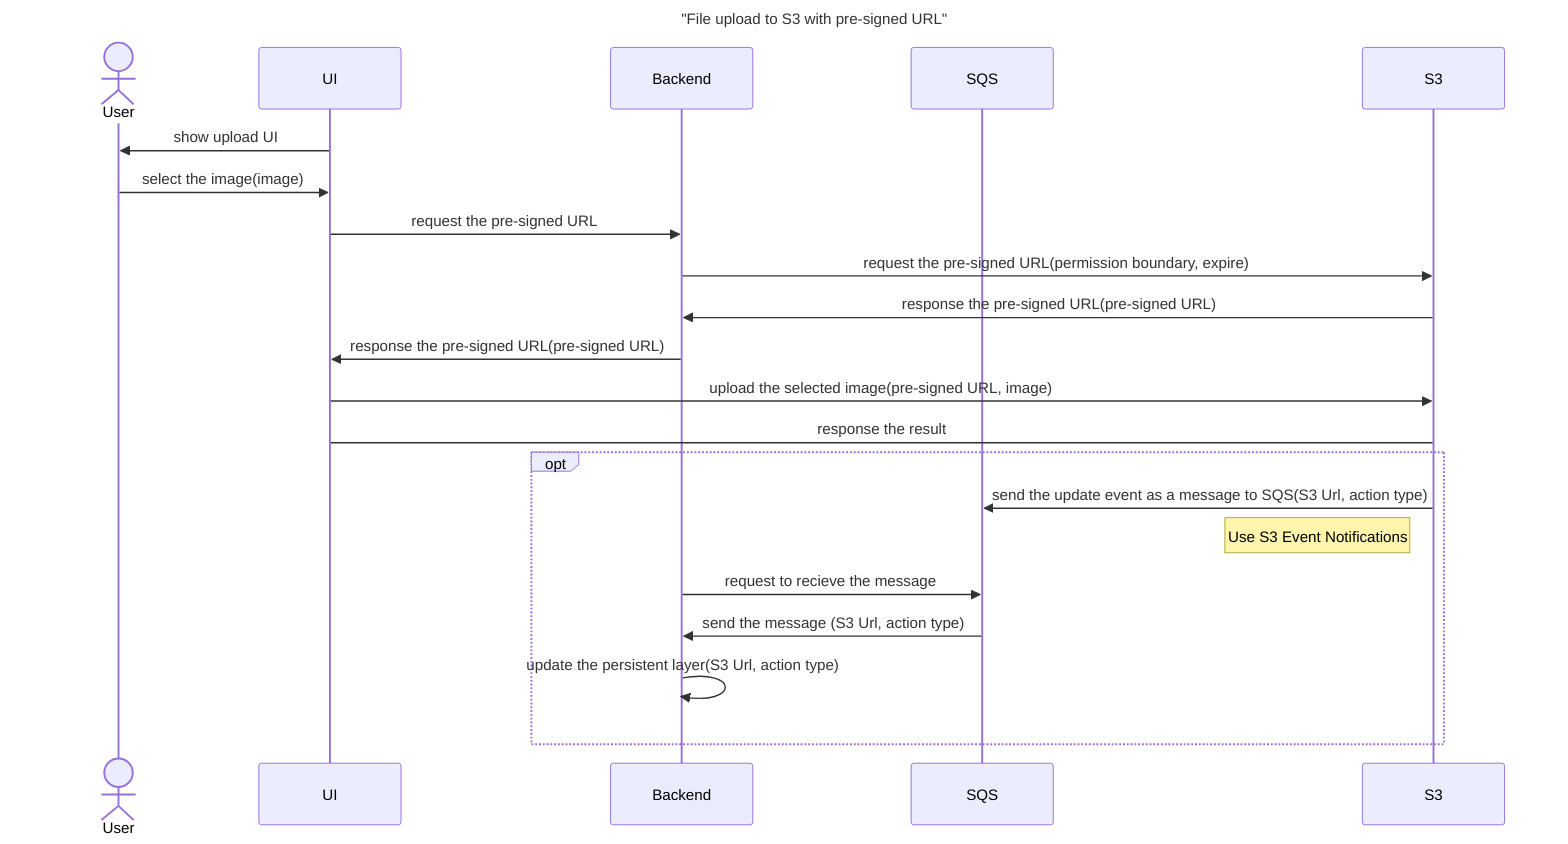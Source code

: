 sequenceDiagram
title "File upload to S3 with pre-signed URL"

actor User
participant UI
participant Backend
participant SQS
participant S3

    UI ->> User: show upload UI
    User ->> UI: select the image(image)
    UI ->> Backend: request the pre-signed URL
    Backend ->> S3: request the pre-signed URL(permission boundary, expire)
    S3 ->> Backend: response the pre-signed URL(pre-signed URL)
    Backend ->> UI: response the pre-signed URL(pre-signed URL)
    UI ->> S3: upload the selected image(pre-signed URL, image)
    S3 -> UI: response the result
    opt
        S3 ->> SQS: send the update event as a message to SQS(S3 Url, action type)
        Note left of S3: Use S3 Event Notifications
        Backend ->> SQS: request to recieve the message
        SQS ->> Backend: send the message (S3 Url, action type)
        Backend ->> Backend: update the persistent layer(S3 Url, action type)
    end